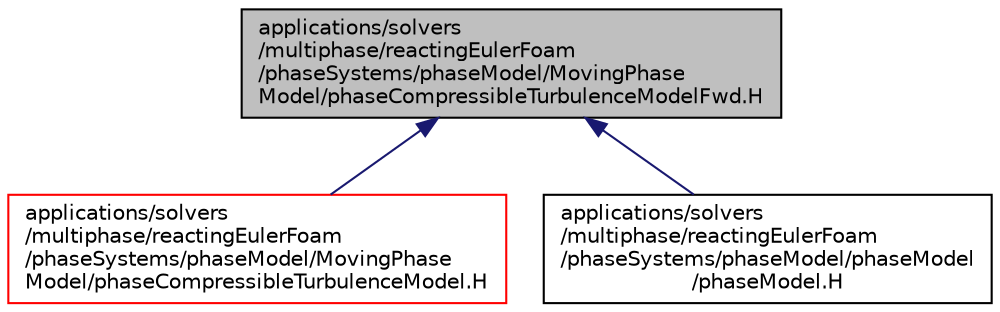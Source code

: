 digraph "applications/solvers/multiphase/reactingEulerFoam/phaseSystems/phaseModel/MovingPhaseModel/phaseCompressibleTurbulenceModelFwd.H"
{
  bgcolor="transparent";
  edge [fontname="Helvetica",fontsize="10",labelfontname="Helvetica",labelfontsize="10"];
  node [fontname="Helvetica",fontsize="10",shape=record];
  Node1 [label="applications/solvers\l/multiphase/reactingEulerFoam\l/phaseSystems/phaseModel/MovingPhase\lModel/phaseCompressibleTurbulenceModelFwd.H",height=0.2,width=0.4,color="black", fillcolor="grey75", style="filled", fontcolor="black"];
  Node1 -> Node2 [dir="back",color="midnightblue",fontsize="10",style="solid",fontname="Helvetica"];
  Node2 [label="applications/solvers\l/multiphase/reactingEulerFoam\l/phaseSystems/phaseModel/MovingPhase\lModel/phaseCompressibleTurbulenceModel.H",height=0.2,width=0.4,color="red",URL="$a03770.html"];
  Node1 -> Node3 [dir="back",color="midnightblue",fontsize="10",style="solid",fontname="Helvetica"];
  Node3 [label="applications/solvers\l/multiphase/reactingEulerFoam\l/phaseSystems/phaseModel/phaseModel\l/phaseModel.H",height=0.2,width=0.4,color="black",URL="$a03379.html"];
}
